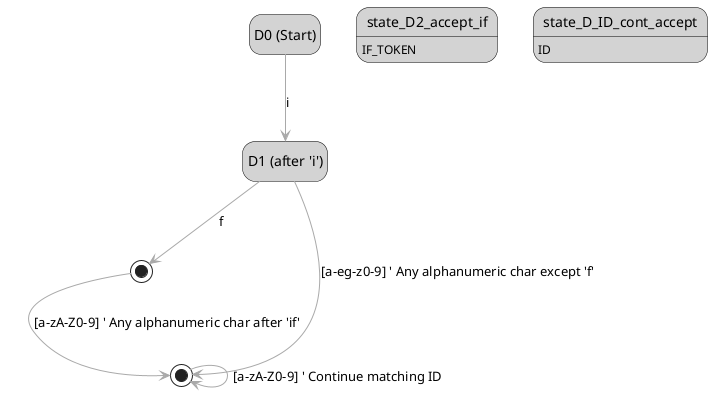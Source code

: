 @startuml
hide empty description
skinparam state {
  BackgroundColor lightgray
  ArrowColor darkgray
  BorderColor black
}

state "D0 (Start)" as D0
state "D1 (after 'i')" as D1
state "D2 (after 'if')" as D2 <<end>>
state "D_ID_cont" as D_ID_cont <<end>>

D0 --> D1 : i
D1 --> D2 : f
D1 --> D_ID_cont : [a-eg-z0-9] ' Any alphanumeric char except 'f'
D2 --> D_ID_cont : [a-zA-Z0-9] ' Any alphanumeric char after 'if'

D_ID_cont --> D_ID_cont : [a-zA-Z0-9] ' Continue matching ID

' Label accepting states to indicate token type
state_D2_accept_if : IF_TOKEN
state_D_ID_cont_accept : ID
@enduml
